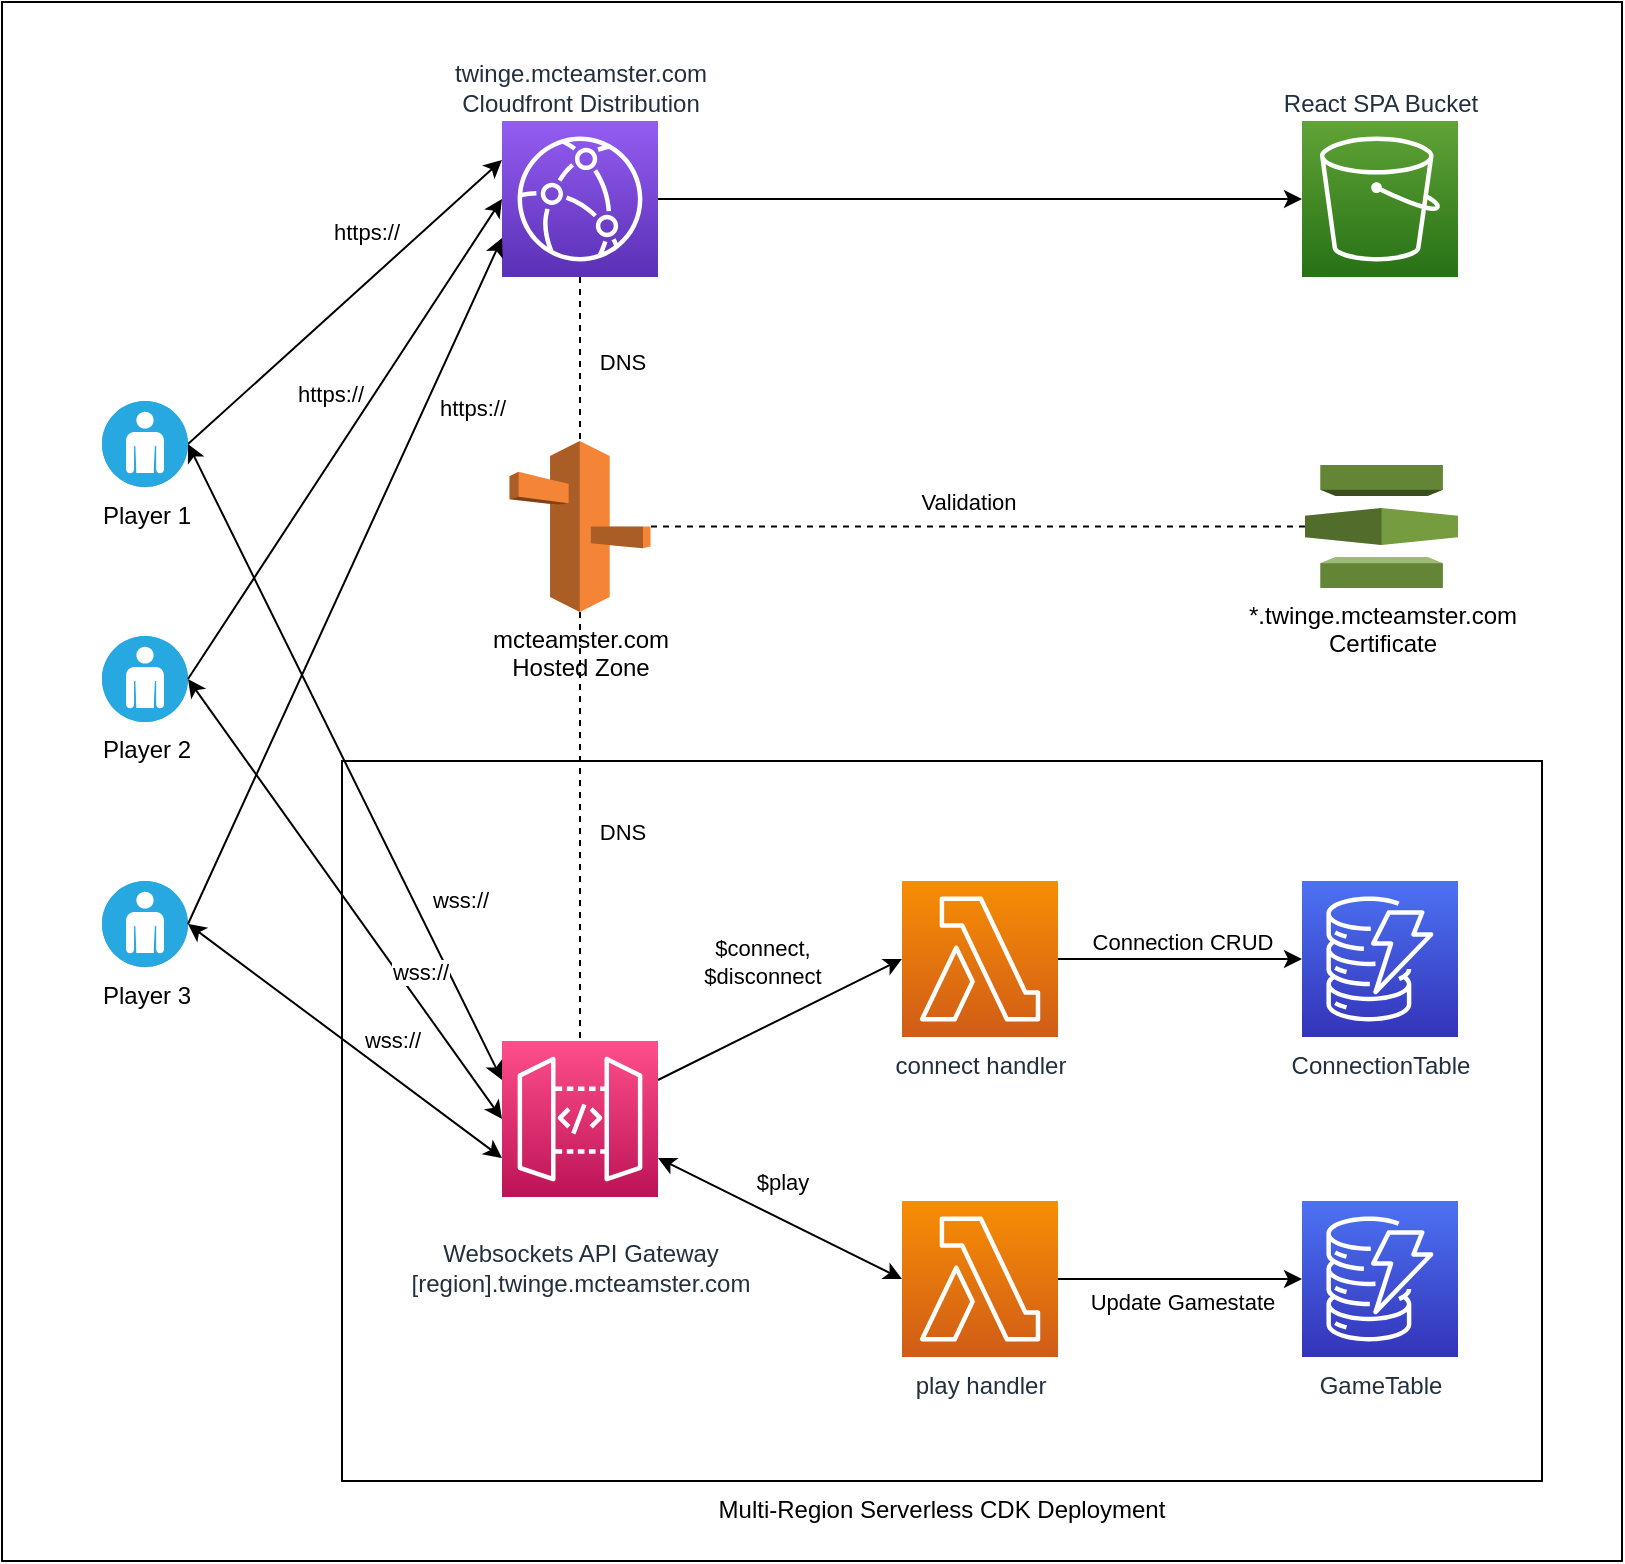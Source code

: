 <mxfile version="27.1.6">
  <diagram name="Page-1" id="IN2K0h8yVq8Ig5Pd7A3f">
    <mxGraphModel dx="2018" dy="1099" grid="1" gridSize="10" guides="1" tooltips="1" connect="1" arrows="1" fold="1" page="1" pageScale="1" pageWidth="850" pageHeight="1100" math="0" shadow="0">
      <root>
        <mxCell id="0" />
        <mxCell id="1" parent="0" />
        <mxCell id="AS-tqh8avOjxii2QQ1P0-3" value="" style="rounded=0;whiteSpace=wrap;html=1;labelPosition=center;verticalLabelPosition=bottom;align=center;verticalAlign=top;" vertex="1" parent="1">
          <mxGeometry x="20" y="80" width="810" height="779.5" as="geometry" />
        </mxCell>
        <mxCell id="AS-tqh8avOjxii2QQ1P0-1" value="Multi-Region Serverless CDK Deployment" style="rounded=0;whiteSpace=wrap;html=1;labelPosition=center;verticalLabelPosition=bottom;align=center;verticalAlign=top;" vertex="1" parent="1">
          <mxGeometry x="190" y="459.5" width="600" height="360" as="geometry" />
        </mxCell>
        <mxCell id="DVbkoBhU9xA9NhnuWPIp-40" value="DNS" style="endArrow=none;html=1;rounded=0;exitX=0.5;exitY=1;exitDx=0;exitDy=0;exitPerimeter=0;entryX=0.5;entryY=0;entryDx=0;entryDy=0;entryPerimeter=0;dashed=1;endFill=0;" parent="1" source="DVbkoBhU9xA9NhnuWPIp-6" target="DVbkoBhU9xA9NhnuWPIp-35" edge="1">
          <mxGeometry x="0.024" y="21" width="50" height="50" relative="1" as="geometry">
            <mxPoint x="319" y="467.5" as="sourcePoint" />
            <mxPoint x="319" y="625.5" as="targetPoint" />
            <mxPoint as="offset" />
          </mxGeometry>
        </mxCell>
        <mxCell id="DVbkoBhU9xA9NhnuWPIp-3" value="&lt;div&gt;React SPA Bucket&lt;br&gt;&lt;/div&gt;" style="sketch=0;points=[[0,0,0],[0.25,0,0],[0.5,0,0],[0.75,0,0],[1,0,0],[0,1,0],[0.25,1,0],[0.5,1,0],[0.75,1,0],[1,1,0],[0,0.25,0],[0,0.5,0],[0,0.75,0],[1,0.25,0],[1,0.5,0],[1,0.75,0]];outlineConnect=0;fontColor=#232F3E;gradientColor=#60A337;gradientDirection=north;fillColor=#277116;strokeColor=#ffffff;dashed=0;verticalLabelPosition=top;verticalAlign=bottom;align=center;html=1;fontSize=12;fontStyle=0;aspect=fixed;shape=mxgraph.aws4.resourceIcon;resIcon=mxgraph.aws4.s3;labelPosition=center;" parent="1" vertex="1">
          <mxGeometry x="670" y="139.5" width="78" height="78" as="geometry" />
        </mxCell>
        <mxCell id="DVbkoBhU9xA9NhnuWPIp-4" value="connect handler" style="sketch=0;points=[[0,0,0],[0.25,0,0],[0.5,0,0],[0.75,0,0],[1,0,0],[0,1,0],[0.25,1,0],[0.5,1,0],[0.75,1,0],[1,1,0],[0,0.25,0],[0,0.5,0],[0,0.75,0],[1,0.25,0],[1,0.5,0],[1,0.75,0]];outlineConnect=0;fontColor=#232F3E;gradientColor=#F78E04;gradientDirection=north;fillColor=#D05C17;strokeColor=#ffffff;dashed=0;verticalLabelPosition=bottom;verticalAlign=top;align=center;html=1;fontSize=12;fontStyle=0;aspect=fixed;shape=mxgraph.aws4.resourceIcon;resIcon=mxgraph.aws4.lambda;" parent="1" vertex="1">
          <mxGeometry x="470" y="519.5" width="78" height="78" as="geometry" />
        </mxCell>
        <mxCell id="DVbkoBhU9xA9NhnuWPIp-5" value="&lt;div&gt;&lt;br&gt;&lt;/div&gt;&lt;div&gt;Websockets API Gateway&lt;/div&gt;&lt;div&gt;[region].twinge.mcteamster.com&lt;/div&gt;&lt;div&gt;&lt;br&gt;&lt;/div&gt;" style="sketch=0;points=[[0,0,0],[0.25,0,0],[0.5,0,0],[0.75,0,0],[1,0,0],[0,1,0],[0.25,1,0],[0.5,1,0],[0.75,1,0],[1,1,0],[0,0.25,0],[0,0.5,0],[0,0.75,0],[1,0.25,0],[1,0.5,0],[1,0.75,0]];outlineConnect=0;fontColor=#232F3E;gradientColor=#FF4F8B;gradientDirection=north;fillColor=#BC1356;strokeColor=#ffffff;dashed=0;verticalLabelPosition=bottom;verticalAlign=top;align=center;html=1;fontSize=12;fontStyle=0;aspect=fixed;shape=mxgraph.aws4.resourceIcon;resIcon=mxgraph.aws4.api_gateway;" parent="1" vertex="1">
          <mxGeometry x="270" y="599.5" width="78" height="78" as="geometry" />
        </mxCell>
        <mxCell id="DVbkoBhU9xA9NhnuWPIp-6" value="&lt;div&gt;twinge.mcteamster.com&lt;/div&gt;&lt;div&gt;Cloudfront Distribution&lt;/div&gt;" style="sketch=0;points=[[0,0,0],[0.25,0,0],[0.5,0,0],[0.75,0,0],[1,0,0],[0,1,0],[0.25,1,0],[0.5,1,0],[0.75,1,0],[1,1,0],[0,0.25,0],[0,0.5,0],[0,0.75,0],[1,0.25,0],[1,0.5,0],[1,0.75,0]];outlineConnect=0;fontColor=#232F3E;gradientColor=#945DF2;gradientDirection=north;fillColor=#5A30B5;strokeColor=#ffffff;dashed=0;verticalLabelPosition=top;verticalAlign=bottom;align=center;html=1;fontSize=12;fontStyle=0;aspect=fixed;shape=mxgraph.aws4.resourceIcon;resIcon=mxgraph.aws4.cloudfront;labelPosition=center;" parent="1" vertex="1">
          <mxGeometry x="270" y="139.5" width="78" height="78" as="geometry" />
        </mxCell>
        <mxCell id="DVbkoBhU9xA9NhnuWPIp-7" value="ConnectionTable " style="sketch=0;points=[[0,0,0],[0.25,0,0],[0.5,0,0],[0.75,0,0],[1,0,0],[0,1,0],[0.25,1,0],[0.5,1,0],[0.75,1,0],[1,1,0],[0,0.25,0],[0,0.5,0],[0,0.75,0],[1,0.25,0],[1,0.5,0],[1,0.75,0]];outlineConnect=0;fontColor=#232F3E;gradientColor=#4D72F3;gradientDirection=north;fillColor=#3334B9;strokeColor=#ffffff;dashed=0;verticalLabelPosition=bottom;verticalAlign=top;align=center;html=1;fontSize=12;fontStyle=0;aspect=fixed;shape=mxgraph.aws4.resourceIcon;resIcon=mxgraph.aws4.dynamodb;" parent="1" vertex="1">
          <mxGeometry x="670" y="519.5" width="78" height="78" as="geometry" />
        </mxCell>
        <mxCell id="DVbkoBhU9xA9NhnuWPIp-8" value="GameTable" style="sketch=0;points=[[0,0,0],[0.25,0,0],[0.5,0,0],[0.75,0,0],[1,0,0],[0,1,0],[0.25,1,0],[0.5,1,0],[0.75,1,0],[1,1,0],[0,0.25,0],[0,0.5,0],[0,0.75,0],[1,0.25,0],[1,0.5,0],[1,0.75,0]];outlineConnect=0;fontColor=#232F3E;gradientColor=#4D72F3;gradientDirection=north;fillColor=#3334B9;strokeColor=#ffffff;dashed=0;verticalLabelPosition=bottom;verticalAlign=top;align=center;html=1;fontSize=12;fontStyle=0;aspect=fixed;shape=mxgraph.aws4.resourceIcon;resIcon=mxgraph.aws4.dynamodb;" parent="1" vertex="1">
          <mxGeometry x="670" y="679.5" width="78" height="78" as="geometry" />
        </mxCell>
        <mxCell id="DVbkoBhU9xA9NhnuWPIp-9" value="play handler" style="sketch=0;points=[[0,0,0],[0.25,0,0],[0.5,0,0],[0.75,0,0],[1,0,0],[0,1,0],[0.25,1,0],[0.5,1,0],[0.75,1,0],[1,1,0],[0,0.25,0],[0,0.5,0],[0,0.75,0],[1,0.25,0],[1,0.5,0],[1,0.75,0]];outlineConnect=0;fontColor=#232F3E;gradientColor=#F78E04;gradientDirection=north;fillColor=#D05C17;strokeColor=#ffffff;dashed=0;verticalLabelPosition=bottom;verticalAlign=top;align=center;html=1;fontSize=12;fontStyle=0;aspect=fixed;shape=mxgraph.aws4.resourceIcon;resIcon=mxgraph.aws4.lambda;" parent="1" vertex="1">
          <mxGeometry x="470" y="679.5" width="78" height="78" as="geometry" />
        </mxCell>
        <mxCell id="DVbkoBhU9xA9NhnuWPIp-15" value="&lt;div&gt;https://&lt;/div&gt;" style="endArrow=classic;html=1;rounded=0;exitX=1;exitY=0.5;exitDx=0;exitDy=0;exitPerimeter=0;entryX=0;entryY=0.25;entryDx=0;entryDy=0;entryPerimeter=0;" parent="1" source="DVbkoBhU9xA9NhnuWPIp-17" target="DVbkoBhU9xA9NhnuWPIp-6" edge="1">
          <mxGeometry x="0.283" y="18" width="50" height="50" relative="1" as="geometry">
            <mxPoint x="184.98" y="338.48" as="sourcePoint" />
            <mxPoint x="270" y="219.5" as="targetPoint" />
            <mxPoint y="-1" as="offset" />
          </mxGeometry>
        </mxCell>
        <mxCell id="DVbkoBhU9xA9NhnuWPIp-17" value="Player 1" style="fillColor=#28A8E0;verticalLabelPosition=bottom;sketch=0;html=1;strokeColor=#ffffff;verticalAlign=top;align=center;points=[[0.145,0.145,0],[0.5,0,0],[0.855,0.145,0],[1,0.5,0],[0.855,0.855,0],[0.5,1,0],[0.145,0.855,0],[0,0.5,0]];pointerEvents=1;shape=mxgraph.cisco_safe.compositeIcon;bgIcon=ellipse;resIcon=mxgraph.cisco_safe.capability.user;" parent="1" vertex="1">
          <mxGeometry x="70" y="279.5" width="43" height="43" as="geometry" />
        </mxCell>
        <mxCell id="DVbkoBhU9xA9NhnuWPIp-18" value="Player 2" style="fillColor=#28A8E0;verticalLabelPosition=bottom;sketch=0;html=1;strokeColor=#ffffff;verticalAlign=top;align=center;points=[[0.145,0.145,0],[0.5,0,0],[0.855,0.145,0],[1,0.5,0],[0.855,0.855,0],[0.5,1,0],[0.145,0.855,0],[0,0.5,0]];pointerEvents=1;shape=mxgraph.cisco_safe.compositeIcon;bgIcon=ellipse;resIcon=mxgraph.cisco_safe.capability.user;" parent="1" vertex="1">
          <mxGeometry x="70" y="397" width="43" height="43" as="geometry" />
        </mxCell>
        <mxCell id="DVbkoBhU9xA9NhnuWPIp-19" value="Player 3" style="fillColor=#28A8E0;verticalLabelPosition=bottom;sketch=0;html=1;strokeColor=#ffffff;verticalAlign=top;align=center;points=[[0.145,0.145,0],[0.5,0,0],[0.855,0.145,0],[1,0.5,0],[0.855,0.855,0],[0.5,1,0],[0.145,0.855,0],[0,0.5,0]];pointerEvents=1;shape=mxgraph.cisco_safe.compositeIcon;bgIcon=ellipse;resIcon=mxgraph.cisco_safe.capability.user;" parent="1" vertex="1">
          <mxGeometry x="70" y="519.5" width="43" height="43" as="geometry" />
        </mxCell>
        <mxCell id="DVbkoBhU9xA9NhnuWPIp-20" value="wss://" style="endArrow=classic;html=1;rounded=0;exitX=1;exitY=0.5;exitDx=0;exitDy=0;exitPerimeter=0;entryX=0;entryY=0.25;entryDx=0;entryDy=0;entryPerimeter=0;startArrow=classic;startFill=1;" parent="1" source="DVbkoBhU9xA9NhnuWPIp-17" target="DVbkoBhU9xA9NhnuWPIp-5" edge="1">
          <mxGeometry x="0.491" y="21" width="50" height="50" relative="1" as="geometry">
            <mxPoint x="183" y="351.5" as="sourcePoint" />
            <mxPoint x="280" y="229.5" as="targetPoint" />
            <mxPoint as="offset" />
          </mxGeometry>
        </mxCell>
        <mxCell id="DVbkoBhU9xA9NhnuWPIp-22" value="wss://" style="endArrow=classic;html=1;rounded=0;entryX=0;entryY=0.5;entryDx=0;entryDy=0;entryPerimeter=0;exitX=1;exitY=0.5;exitDx=0;exitDy=0;exitPerimeter=0;startArrow=classic;startFill=1;" parent="1" source="DVbkoBhU9xA9NhnuWPIp-18" target="DVbkoBhU9xA9NhnuWPIp-5" edge="1">
          <mxGeometry x="0.381" y="9" width="50" height="50" relative="1" as="geometry">
            <mxPoint x="183" y="228.5" as="sourcePoint" />
            <mxPoint x="280" y="429.5" as="targetPoint" />
            <mxPoint as="offset" />
          </mxGeometry>
        </mxCell>
        <mxCell id="DVbkoBhU9xA9NhnuWPIp-23" value="wss://" style="endArrow=classic;html=1;rounded=0;entryX=0;entryY=0.75;entryDx=0;entryDy=0;entryPerimeter=0;exitX=1;exitY=0.5;exitDx=0;exitDy=0;exitPerimeter=0;startArrow=classic;startFill=1;" parent="1" source="DVbkoBhU9xA9NhnuWPIp-19" target="DVbkoBhU9xA9NhnuWPIp-5" edge="1">
          <mxGeometry x="0.191" y="15" width="50" height="50" relative="1" as="geometry">
            <mxPoint x="183" y="468.5" as="sourcePoint" />
            <mxPoint x="280" y="468.5" as="targetPoint" />
            <mxPoint as="offset" />
          </mxGeometry>
        </mxCell>
        <mxCell id="DVbkoBhU9xA9NhnuWPIp-24" value="https://" style="endArrow=classic;html=1;rounded=0;exitX=1;exitY=0.5;exitDx=0;exitDy=0;exitPerimeter=0;entryX=0;entryY=0.5;entryDx=0;entryDy=0;entryPerimeter=0;" parent="1" source="DVbkoBhU9xA9NhnuWPIp-18" target="DVbkoBhU9xA9NhnuWPIp-6" edge="1">
          <mxGeometry x="0.103" y="18" width="50" height="50" relative="1" as="geometry">
            <mxPoint x="183" y="351.5" as="sourcePoint" />
            <mxPoint x="280" y="209.5" as="targetPoint" />
            <mxPoint as="offset" />
          </mxGeometry>
        </mxCell>
        <mxCell id="DVbkoBhU9xA9NhnuWPIp-25" value="https://" style="endArrow=classic;html=1;rounded=0;exitX=1;exitY=0.5;exitDx=0;exitDy=0;exitPerimeter=0;entryX=0;entryY=0.75;entryDx=0;entryDy=0;entryPerimeter=0;" parent="1" source="DVbkoBhU9xA9NhnuWPIp-19" target="DVbkoBhU9xA9NhnuWPIp-6" edge="1">
          <mxGeometry x="0.56" y="-22" width="50" height="50" relative="1" as="geometry">
            <mxPoint x="183" y="468.5" as="sourcePoint" />
            <mxPoint x="280" y="228.5" as="targetPoint" />
            <mxPoint as="offset" />
          </mxGeometry>
        </mxCell>
        <mxCell id="DVbkoBhU9xA9NhnuWPIp-27" value="&lt;div&gt;$connect,&lt;/div&gt;&lt;div&gt;$disconnect&lt;br&gt;&lt;/div&gt;" style="endArrow=classic;html=1;rounded=0;exitX=1;exitY=0.25;exitDx=0;exitDy=0;exitPerimeter=0;entryX=0;entryY=0.5;entryDx=0;entryDy=0;entryPerimeter=0;" parent="1" source="DVbkoBhU9xA9NhnuWPIp-5" target="DVbkoBhU9xA9NhnuWPIp-4" edge="1">
          <mxGeometry x="0.072" y="30" width="50" height="50" relative="1" as="geometry">
            <mxPoint x="183" y="566.5" as="sourcePoint" />
            <mxPoint x="280" y="406.5" as="targetPoint" />
            <mxPoint as="offset" />
          </mxGeometry>
        </mxCell>
        <mxCell id="DVbkoBhU9xA9NhnuWPIp-28" value="$play" style="endArrow=classic;html=1;rounded=0;exitX=1;exitY=0.75;exitDx=0;exitDy=0;exitPerimeter=0;entryX=0;entryY=0.5;entryDx=0;entryDy=0;entryPerimeter=0;startArrow=classic;startFill=1;" parent="1" source="DVbkoBhU9xA9NhnuWPIp-5" target="DVbkoBhU9xA9NhnuWPIp-9" edge="1">
          <mxGeometry x="-0.109" y="17" width="50" height="50" relative="1" as="geometry">
            <mxPoint x="358" y="627.5" as="sourcePoint" />
            <mxPoint x="480" y="568.5" as="targetPoint" />
            <mxPoint as="offset" />
          </mxGeometry>
        </mxCell>
        <mxCell id="DVbkoBhU9xA9NhnuWPIp-29" value="Connection CRUD" style="endArrow=classic;html=1;rounded=0;exitX=1;exitY=0.5;exitDx=0;exitDy=0;exitPerimeter=0;entryX=0;entryY=0.5;entryDx=0;entryDy=0;entryPerimeter=0;" parent="1" source="DVbkoBhU9xA9NhnuWPIp-4" target="DVbkoBhU9xA9NhnuWPIp-7" edge="1">
          <mxGeometry x="0.016" y="9" width="50" height="50" relative="1" as="geometry">
            <mxPoint x="358" y="627.5" as="sourcePoint" />
            <mxPoint x="480" y="568.5" as="targetPoint" />
            <mxPoint as="offset" />
          </mxGeometry>
        </mxCell>
        <mxCell id="DVbkoBhU9xA9NhnuWPIp-30" value="Update Gamestate" style="endArrow=classic;html=1;rounded=0;exitX=1;exitY=0.5;exitDx=0;exitDy=0;exitPerimeter=0;" parent="1" source="DVbkoBhU9xA9NhnuWPIp-9" target="DVbkoBhU9xA9NhnuWPIp-8" edge="1">
          <mxGeometry x="0.016" y="-11" width="50" height="50" relative="1" as="geometry">
            <mxPoint x="558" y="568.5" as="sourcePoint" />
            <mxPoint x="680" y="568.5" as="targetPoint" />
            <mxPoint as="offset" />
          </mxGeometry>
        </mxCell>
        <mxCell id="DVbkoBhU9xA9NhnuWPIp-31" value="" style="endArrow=classic;html=1;rounded=0;exitX=1;exitY=0.5;exitDx=0;exitDy=0;exitPerimeter=0;" parent="1" source="DVbkoBhU9xA9NhnuWPIp-6" target="DVbkoBhU9xA9NhnuWPIp-3" edge="1">
          <mxGeometry width="50" height="50" relative="1" as="geometry">
            <mxPoint x="183" y="231.5" as="sourcePoint" />
            <mxPoint x="280" y="169.5" as="targetPoint" />
          </mxGeometry>
        </mxCell>
        <mxCell id="DVbkoBhU9xA9NhnuWPIp-35" value="&lt;div&gt;mcteamster.com&lt;/div&gt;&lt;div&gt;Hosted Zone&lt;br&gt;&lt;/div&gt;" style="outlineConnect=0;dashed=0;verticalLabelPosition=bottom;verticalAlign=top;align=center;html=1;shape=mxgraph.aws3.route_53;fillColor=#F58536;gradientColor=none;" parent="1" vertex="1">
          <mxGeometry x="273.75" y="299.5" width="70.5" height="85.5" as="geometry" />
        </mxCell>
        <mxCell id="DVbkoBhU9xA9NhnuWPIp-36" value="&lt;div&gt;*.twinge.mcteamster.com&lt;/div&gt;&lt;div&gt;Certificate&lt;br&gt;&lt;/div&gt;" style="outlineConnect=0;dashed=0;verticalLabelPosition=bottom;verticalAlign=top;align=center;html=1;shape=mxgraph.aws3.certificate_manager;fillColor=#759C3E;gradientColor=none;" parent="1" vertex="1">
          <mxGeometry x="671.5" y="311.5" width="76.5" height="61.5" as="geometry" />
        </mxCell>
        <mxCell id="DVbkoBhU9xA9NhnuWPIp-41" value="Validation" style="endArrow=none;html=1;rounded=0;entryX=1;entryY=0.5;entryDx=0;entryDy=0;entryPerimeter=0;exitX=0;exitY=0.5;exitDx=0;exitDy=0;exitPerimeter=0;endFill=0;dashed=1;" parent="1" source="DVbkoBhU9xA9NhnuWPIp-36" target="DVbkoBhU9xA9NhnuWPIp-35" edge="1">
          <mxGeometry x="0.033" y="-12" width="50" height="50" relative="1" as="geometry">
            <mxPoint x="420" y="314" as="sourcePoint" />
            <mxPoint x="480" y="193" as="targetPoint" />
            <mxPoint as="offset" />
          </mxGeometry>
        </mxCell>
        <mxCell id="AS-tqh8avOjxii2QQ1P0-2" value="DNS" style="endArrow=none;html=1;rounded=0;exitX=0.5;exitY=1;exitDx=0;exitDy=0;exitPerimeter=0;dashed=1;endFill=0;" edge="1" parent="1" source="DVbkoBhU9xA9NhnuWPIp-35" target="DVbkoBhU9xA9NhnuWPIp-5">
          <mxGeometry x="0.024" y="21" width="50" height="50" relative="1" as="geometry">
            <mxPoint x="370" y="309.5" as="sourcePoint" />
            <mxPoint x="370" y="391.5" as="targetPoint" />
            <mxPoint as="offset" />
          </mxGeometry>
        </mxCell>
      </root>
    </mxGraphModel>
  </diagram>
</mxfile>

